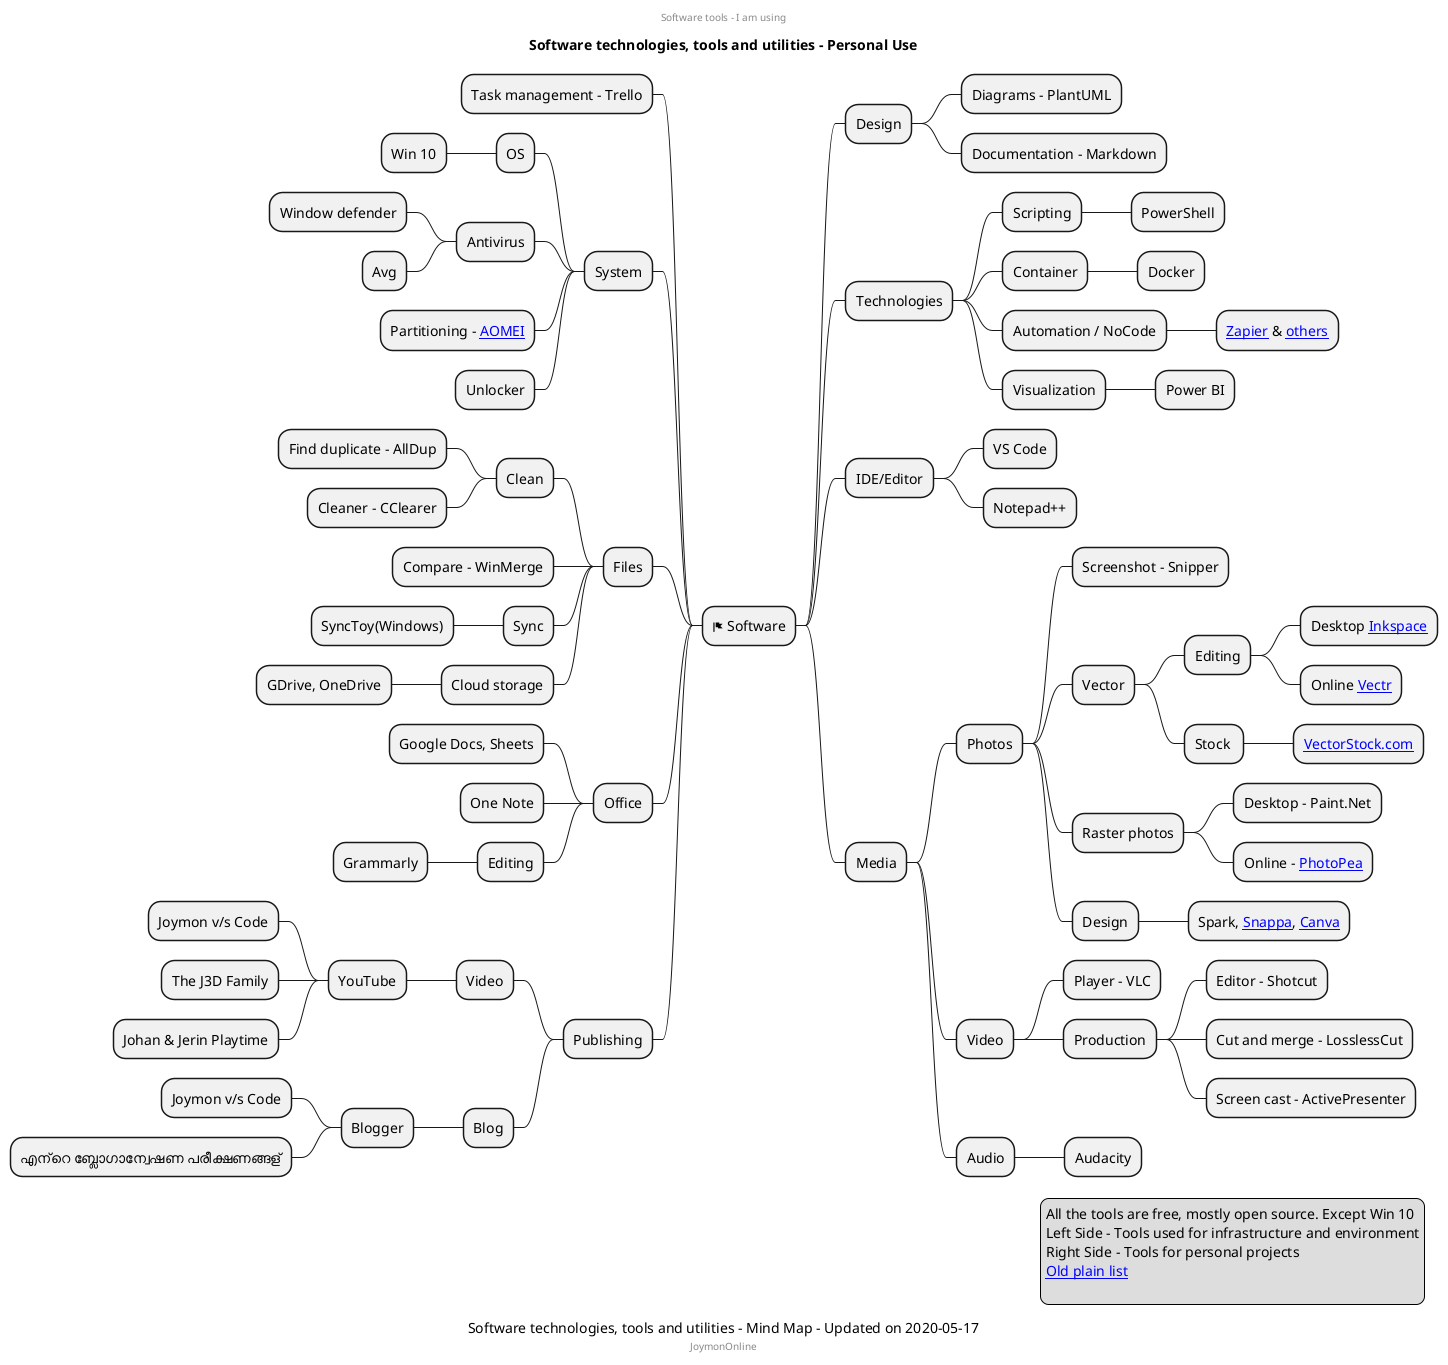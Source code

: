 @startmindmap
center header
Software tools - I am using
endheader
title Software technologies, tools and utilities - Personal Use
caption Software technologies, tools and utilities - Mind Map - Updated on 2020-05-17
center footer JoymonOnline
* <&flag> Software
** Design
*** Diagrams - PlantUML
*** Documentation - Markdown
** Technologies
*** Scripting
**** PowerShell
*** Container
**** Docker
*** Automation / NoCode
**** [[https://zapier.com/home Zapier]] & [[https://gist.github.com/joymon/89aeb18bef588895426b46a54e2ba970 others]]
*** Visualization
**** Power BI
** IDE/Editor
*** VS Code
*** Notepad++

** Media
*** Photos
**** Screenshot - Snipper
**** Vector
***** Editing
****** Desktop [[https://inkscape.org/ Inkspace]]
****** Online [[https://vectr.com/ Vectr]]
***** Stock 
****** [[https://www.vectorstock.com/ VectorStock.com]]
**** Raster photos
***** Desktop - Paint.Net
***** Online - [[https://www.photopea.com/ PhotoPea]]
**** Design
***** Spark, [[https://snappa.com/ Snappa]], [[https://www.canva.com/ Canva]]
*** Video
**** Player - VLC
**** Production
***** Editor - Shotcut
***** Cut and merge - LosslessCut
***** Screen cast - ActivePresenter
*** Audio
**** Audacity

left side
** Task management - Trello
** System
*** OS
**** Win 10
*** Antivirus
**** Window defender
**** Avg
*** Partitioning - [[https://www.diskpart.com/free-partition-manager.html AOMEI]]
*** Unlocker
** Files
*** Clean
**** Find duplicate - AllDup
**** Cleaner - CClearer
*** Compare - WinMerge
*** Sync
**** SyncToy(Windows)
*** Cloud storage
**** GDrive, OneDrive
** Office
*** Google Docs, Sheets
*** One Note
*** Editing
**** Grammarly
** Publishing
*** Video
**** YouTube
***** Joymon v/s Code
***** The J3D Family
***** Johan & Jerin Playtime
*** Blog
**** Blogger
***** Joymon v/s Code
***** എന്‍റെ ബ്ലോഗാന്വേഷണ പരീക്ഷണങ്ങള്‍

legend right
All the tools are free, mostly open source. Except Win 10
Left Side - Tools used for infrastructure and environment
Right Side - Tools for personal projects
[[https://joymonscode.blogspot.com/2017/05/toolbox-for-open-source-developers.html Old plain list]]
  
endlegend

@endmindmap